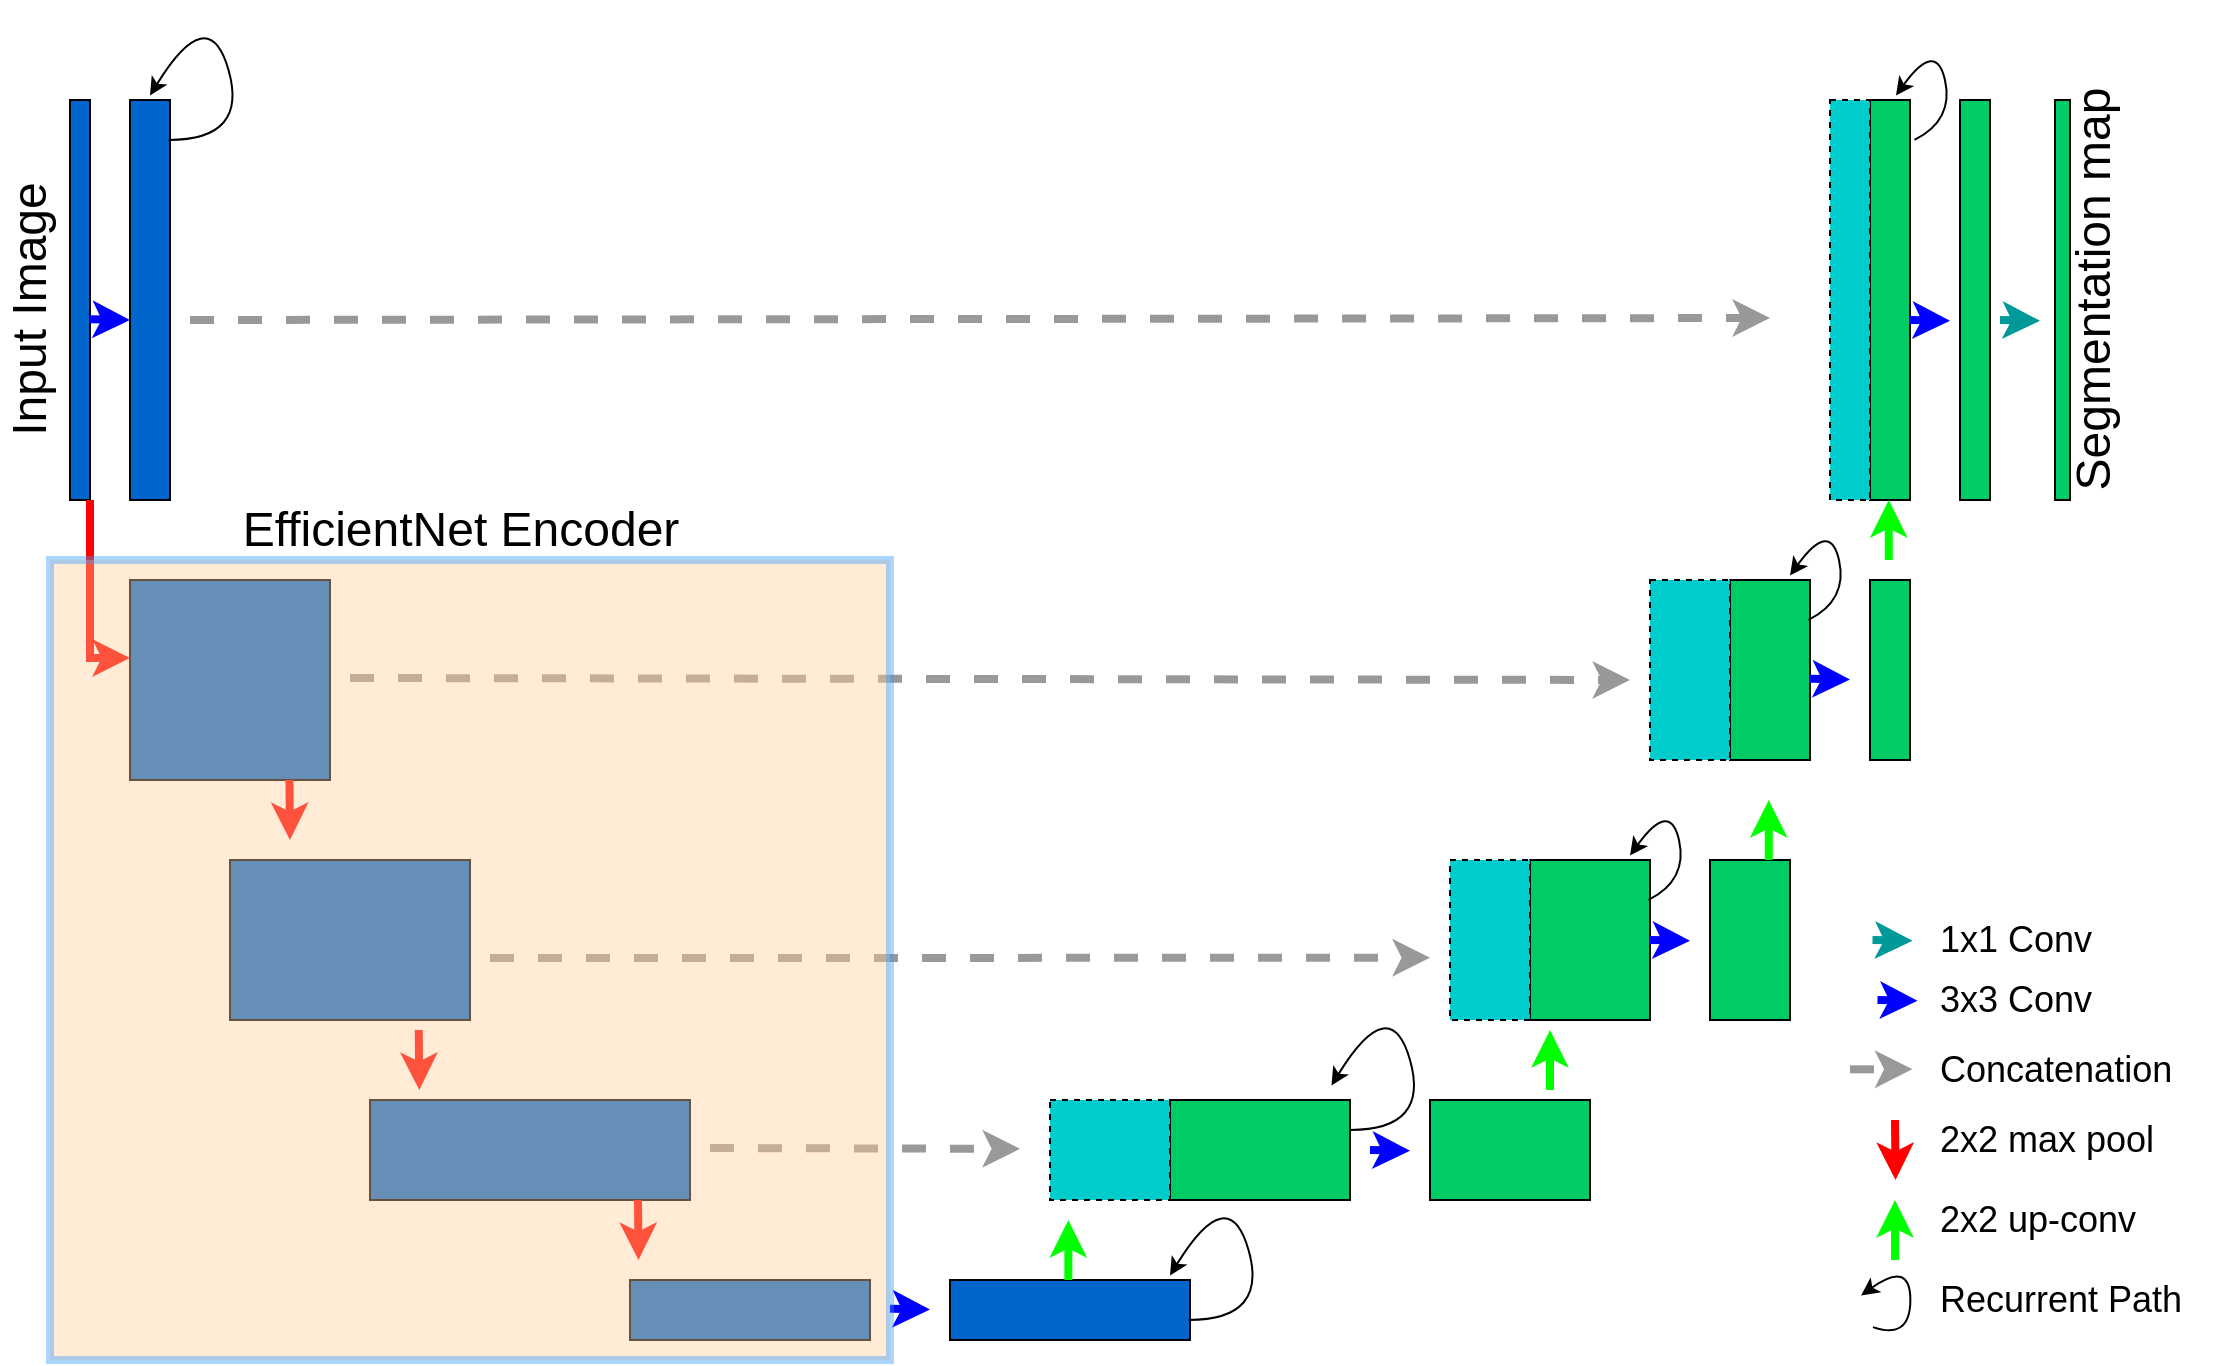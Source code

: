 <mxfile version="20.2.5" type="github"><diagram id="FYNhYHmv1s_CumY7zgUR" name="Page-1"><mxGraphModel dx="1022" dy="616" grid="1" gridSize="10" guides="1" tooltips="1" connect="1" arrows="1" fold="1" page="1" pageScale="1" pageWidth="850" pageHeight="1100" math="0" shadow="0"><root><mxCell id="0"/><mxCell id="1" parent="0"/><mxCell id="4mGMMcV-dmcy6XdPtMPO-14" value="" style="group" parent="1" vertex="1" connectable="0"><mxGeometry x="105" y="100" width="1107.5" height="680" as="geometry"/></mxCell><mxCell id="ulKWUaOaeuFDGbGcjOlc-2" value="" style="verticalLabelPosition=bottom;verticalAlign=top;html=1;shape=mxgraph.basic.rect;fillColor2=none;strokeWidth=1;size=20;indent=5;fillColor=#0066CC;" parent="4mGMMcV-dmcy6XdPtMPO-14" vertex="1"><mxGeometry x="35" y="50" width="10" height="200" as="geometry"/></mxCell><mxCell id="ulKWUaOaeuFDGbGcjOlc-3" value="" style="verticalLabelPosition=bottom;verticalAlign=top;html=1;shape=mxgraph.basic.rect;fillColor2=none;strokeWidth=1;size=20;indent=5;fillColor=#0066CC;" parent="4mGMMcV-dmcy6XdPtMPO-14" vertex="1"><mxGeometry x="65" y="50" width="20" height="200" as="geometry"/></mxCell><mxCell id="ulKWUaOaeuFDGbGcjOlc-5" value="" style="verticalLabelPosition=bottom;verticalAlign=top;html=1;shape=mxgraph.basic.rect;fillColor2=none;strokeWidth=1;size=20;indent=5;fillColor=#0066CC;" parent="4mGMMcV-dmcy6XdPtMPO-14" vertex="1"><mxGeometry x="65" y="290" width="100" height="100" as="geometry"/></mxCell><mxCell id="ulKWUaOaeuFDGbGcjOlc-7" value="" style="verticalLabelPosition=bottom;verticalAlign=top;html=1;shape=mxgraph.basic.rect;fillColor2=none;strokeWidth=1;size=20;indent=5;fillColor=#0066CC;" parent="4mGMMcV-dmcy6XdPtMPO-14" vertex="1"><mxGeometry x="115" y="430" width="120" height="80" as="geometry"/></mxCell><mxCell id="ulKWUaOaeuFDGbGcjOlc-10" value="" style="verticalLabelPosition=bottom;verticalAlign=top;html=1;shape=mxgraph.basic.rect;fillColor2=none;strokeWidth=1;size=20;indent=5;fillColor=#0066CC;" parent="4mGMMcV-dmcy6XdPtMPO-14" vertex="1"><mxGeometry x="185" y="550" width="160" height="50" as="geometry"/></mxCell><mxCell id="ulKWUaOaeuFDGbGcjOlc-14" value="" style="verticalLabelPosition=bottom;verticalAlign=top;html=1;shape=mxgraph.basic.rect;fillColor2=none;strokeWidth=1;size=20;indent=5;fillColor=#0066CC;" parent="4mGMMcV-dmcy6XdPtMPO-14" vertex="1"><mxGeometry x="315" y="640" width="120" height="30" as="geometry"/></mxCell><mxCell id="ulKWUaOaeuFDGbGcjOlc-15" value="" style="verticalLabelPosition=bottom;verticalAlign=top;html=1;shape=mxgraph.basic.rect;fillColor2=none;strokeWidth=1;size=20;indent=5;fillColor=#0066CC;" parent="4mGMMcV-dmcy6XdPtMPO-14" vertex="1"><mxGeometry x="475" y="640" width="120" height="30" as="geometry"/></mxCell><mxCell id="ulKWUaOaeuFDGbGcjOlc-16" value="" style="verticalLabelPosition=bottom;verticalAlign=top;html=1;shape=mxgraph.basic.rect;fillColor2=none;strokeWidth=1;size=20;indent=5;fillColor=#00CC66;" parent="4mGMMcV-dmcy6XdPtMPO-14" vertex="1"><mxGeometry x="585" y="550" width="90" height="50" as="geometry"/></mxCell><mxCell id="ulKWUaOaeuFDGbGcjOlc-17" value="" style="verticalLabelPosition=bottom;verticalAlign=top;html=1;shape=mxgraph.basic.rect;fillColor2=none;strokeWidth=1;size=20;indent=5;fillColor=#00CC66;" parent="4mGMMcV-dmcy6XdPtMPO-14" vertex="1"><mxGeometry x="715" y="550" width="80" height="50" as="geometry"/></mxCell><mxCell id="ulKWUaOaeuFDGbGcjOlc-18" value="" style="verticalLabelPosition=bottom;verticalAlign=top;html=1;shape=mxgraph.basic.rect;fillColor2=none;strokeWidth=1;size=20;indent=5;fillColor=#00CCCC;dashed=1;" parent="4mGMMcV-dmcy6XdPtMPO-14" vertex="1"><mxGeometry x="525" y="550" width="60" height="50" as="geometry"/></mxCell><mxCell id="ulKWUaOaeuFDGbGcjOlc-20" value="" style="verticalLabelPosition=bottom;verticalAlign=top;html=1;shape=mxgraph.basic.rect;fillColor2=none;strokeWidth=1;size=20;indent=5;fillColor=#00CC66;" parent="4mGMMcV-dmcy6XdPtMPO-14" vertex="1"><mxGeometry x="765" y="430" width="60" height="80" as="geometry"/></mxCell><mxCell id="ulKWUaOaeuFDGbGcjOlc-22" value="" style="verticalLabelPosition=bottom;verticalAlign=top;html=1;shape=mxgraph.basic.rect;fillColor2=none;strokeWidth=1;size=20;indent=5;fillColor=#00CC66;" parent="4mGMMcV-dmcy6XdPtMPO-14" vertex="1"><mxGeometry x="855" y="430" width="40" height="80" as="geometry"/></mxCell><mxCell id="ulKWUaOaeuFDGbGcjOlc-23" value="" style="verticalLabelPosition=bottom;verticalAlign=top;html=1;shape=mxgraph.basic.rect;fillColor2=none;strokeWidth=1;size=20;indent=5;fillColor=#00CCCC;dashed=1;" parent="4mGMMcV-dmcy6XdPtMPO-14" vertex="1"><mxGeometry x="725" y="430" width="40" height="80" as="geometry"/></mxCell><mxCell id="ulKWUaOaeuFDGbGcjOlc-24" value="" style="verticalLabelPosition=bottom;verticalAlign=top;html=1;shape=mxgraph.basic.rect;fillColor2=none;strokeWidth=1;size=20;indent=5;fillColor=#00CC66;" parent="4mGMMcV-dmcy6XdPtMPO-14" vertex="1"><mxGeometry x="865" y="290" width="40" height="90" as="geometry"/></mxCell><mxCell id="ulKWUaOaeuFDGbGcjOlc-26" value="" style="verticalLabelPosition=bottom;verticalAlign=top;html=1;shape=mxgraph.basic.rect;fillColor2=none;strokeWidth=1;size=20;indent=5;fillColor=#00CCCC;dashed=1;" parent="4mGMMcV-dmcy6XdPtMPO-14" vertex="1"><mxGeometry x="825" y="290" width="40" height="90" as="geometry"/></mxCell><mxCell id="ulKWUaOaeuFDGbGcjOlc-27" value="" style="verticalLabelPosition=bottom;verticalAlign=top;html=1;shape=mxgraph.basic.rect;fillColor2=none;strokeWidth=1;size=20;indent=5;fillColor=#00CC66;" parent="4mGMMcV-dmcy6XdPtMPO-14" vertex="1"><mxGeometry x="935" y="290" width="20" height="90" as="geometry"/></mxCell><mxCell id="ulKWUaOaeuFDGbGcjOlc-28" value="" style="verticalLabelPosition=bottom;verticalAlign=top;html=1;shape=mxgraph.basic.rect;fillColor2=none;strokeWidth=1;size=20;indent=5;fillColor=#00CC66;" parent="4mGMMcV-dmcy6XdPtMPO-14" vertex="1"><mxGeometry x="935" y="50" width="20" height="200" as="geometry"/></mxCell><mxCell id="ulKWUaOaeuFDGbGcjOlc-29" value="" style="verticalLabelPosition=bottom;verticalAlign=top;html=1;shape=mxgraph.basic.rect;fillColor2=none;strokeWidth=1;size=20;indent=5;fillColor=#00CC66;" parent="4mGMMcV-dmcy6XdPtMPO-14" vertex="1"><mxGeometry x="980" y="50" width="15" height="200" as="geometry"/></mxCell><mxCell id="ulKWUaOaeuFDGbGcjOlc-30" value="" style="verticalLabelPosition=bottom;verticalAlign=top;html=1;shape=mxgraph.basic.rect;fillColor2=none;strokeWidth=1;size=20;indent=5;fillColor=#00CCCC;dashed=1;" parent="4mGMMcV-dmcy6XdPtMPO-14" vertex="1"><mxGeometry x="915" y="50" width="20" height="200" as="geometry"/></mxCell><mxCell id="ulKWUaOaeuFDGbGcjOlc-40" value="" style="endArrow=classic;html=1;rounded=0;strokeWidth=4;strokeColor=#999999;dashed=1;" parent="4mGMMcV-dmcy6XdPtMPO-14" edge="1"><mxGeometry width="50" height="50" relative="1" as="geometry"><mxPoint x="355" y="574" as="sourcePoint"/><mxPoint x="510" y="574.44" as="targetPoint"/></mxGeometry></mxCell><mxCell id="ulKWUaOaeuFDGbGcjOlc-41" value="" style="endArrow=classic;html=1;rounded=0;strokeWidth=4;strokeColor=#999999;dashed=1;" parent="4mGMMcV-dmcy6XdPtMPO-14" edge="1"><mxGeometry width="50" height="50" relative="1" as="geometry"><mxPoint x="245" y="479" as="sourcePoint"/><mxPoint x="715" y="478.89" as="targetPoint"/></mxGeometry></mxCell><mxCell id="ulKWUaOaeuFDGbGcjOlc-42" value="" style="endArrow=classic;html=1;rounded=0;strokeWidth=4;strokeColor=#999999;dashed=1;startArrow=none;" parent="4mGMMcV-dmcy6XdPtMPO-14" edge="1"><mxGeometry width="50" height="50" relative="1" as="geometry"><mxPoint x="175" y="339" as="sourcePoint"/><mxPoint x="815" y="340" as="targetPoint"/></mxGeometry></mxCell><mxCell id="ulKWUaOaeuFDGbGcjOlc-43" value="" style="endArrow=classic;html=1;rounded=0;strokeWidth=4;strokeColor=#999999;dashed=1;startArrow=none;" parent="4mGMMcV-dmcy6XdPtMPO-14" edge="1"><mxGeometry width="50" height="50" relative="1" as="geometry"><mxPoint x="95" y="160" as="sourcePoint"/><mxPoint x="885" y="159" as="targetPoint"/></mxGeometry></mxCell><mxCell id="ulKWUaOaeuFDGbGcjOlc-53" value="" style="endArrow=classic;html=1;rounded=0;strokeColor=#0000FF;strokeWidth=4;" parent="4mGMMcV-dmcy6XdPtMPO-14" edge="1"><mxGeometry width="50" height="50" relative="1" as="geometry"><mxPoint x="45" y="159.58" as="sourcePoint"/><mxPoint x="65" y="160.0" as="targetPoint"/></mxGeometry></mxCell><mxCell id="ulKWUaOaeuFDGbGcjOlc-56" value="" style="endArrow=classic;html=1;rounded=0;strokeColor=#0000FF;strokeWidth=4;" parent="4mGMMcV-dmcy6XdPtMPO-14" edge="1"><mxGeometry width="50" height="50" relative="1" as="geometry"><mxPoint x="445" y="654.38" as="sourcePoint"/><mxPoint x="465" y="654.8" as="targetPoint"/></mxGeometry></mxCell><mxCell id="ulKWUaOaeuFDGbGcjOlc-57" value="" style="endArrow=classic;html=1;rounded=0;strokeColor=#0000FF;strokeWidth=4;" parent="4mGMMcV-dmcy6XdPtMPO-14" edge="1"><mxGeometry width="50" height="50" relative="1" as="geometry"><mxPoint x="685.0" y="575.0" as="sourcePoint"/><mxPoint x="705.0" y="575.42" as="targetPoint"/></mxGeometry></mxCell><mxCell id="ulKWUaOaeuFDGbGcjOlc-61" value="" style="endArrow=classic;html=1;rounded=0;strokeColor=#0000FF;strokeWidth=4;" parent="4mGMMcV-dmcy6XdPtMPO-14" edge="1"><mxGeometry width="50" height="50" relative="1" as="geometry"><mxPoint x="825" y="470" as="sourcePoint"/><mxPoint x="845" y="470.42" as="targetPoint"/></mxGeometry></mxCell><mxCell id="ulKWUaOaeuFDGbGcjOlc-63" value="" style="endArrow=classic;html=1;rounded=0;strokeColor=#0000FF;strokeWidth=4;" parent="4mGMMcV-dmcy6XdPtMPO-14" edge="1"><mxGeometry width="50" height="50" relative="1" as="geometry"><mxPoint x="905" y="339.38" as="sourcePoint"/><mxPoint x="925" y="339.8" as="targetPoint"/></mxGeometry></mxCell><mxCell id="ulKWUaOaeuFDGbGcjOlc-64" value="" style="endArrow=classic;html=1;rounded=0;strokeColor=#0000FF;strokeWidth=4;" parent="4mGMMcV-dmcy6XdPtMPO-14" edge="1"><mxGeometry width="50" height="50" relative="1" as="geometry"><mxPoint x="955" y="160" as="sourcePoint"/><mxPoint x="975" y="160.42" as="targetPoint"/></mxGeometry></mxCell><mxCell id="ulKWUaOaeuFDGbGcjOlc-66" value="" style="endArrow=classic;html=1;rounded=0;strokeColor=#009999;strokeWidth=4;" parent="4mGMMcV-dmcy6XdPtMPO-14" edge="1"><mxGeometry width="50" height="50" relative="1" as="geometry"><mxPoint x="1000" y="160" as="sourcePoint"/><mxPoint x="1020" y="160.42" as="targetPoint"/></mxGeometry></mxCell><mxCell id="ulKWUaOaeuFDGbGcjOlc-68" value="" style="endArrow=classic;html=1;rounded=0;strokeColor=#FF0000;strokeWidth=4;" parent="4mGMMcV-dmcy6XdPtMPO-14" edge="1"><mxGeometry width="50" height="50" relative="1" as="geometry"><mxPoint x="45" y="250" as="sourcePoint"/><mxPoint x="65" y="329" as="targetPoint"/><Array as="points"><mxPoint x="45" y="329"/></Array></mxGeometry></mxCell><mxCell id="ulKWUaOaeuFDGbGcjOlc-69" value="" style="endArrow=classic;html=1;rounded=0;strokeColor=#FF0000;strokeWidth=4;" parent="4mGMMcV-dmcy6XdPtMPO-14" edge="1"><mxGeometry width="50" height="50" relative="1" as="geometry"><mxPoint x="144.72" y="390" as="sourcePoint"/><mxPoint x="145" y="420" as="targetPoint"/></mxGeometry></mxCell><mxCell id="ulKWUaOaeuFDGbGcjOlc-70" value="" style="endArrow=classic;html=1;rounded=0;strokeColor=#FF0000;strokeWidth=4;" parent="4mGMMcV-dmcy6XdPtMPO-14" edge="1"><mxGeometry width="50" height="50" relative="1" as="geometry"><mxPoint x="209.37" y="515" as="sourcePoint"/><mxPoint x="209.65" y="545" as="targetPoint"/></mxGeometry></mxCell><mxCell id="ulKWUaOaeuFDGbGcjOlc-71" value="" style="endArrow=classic;html=1;rounded=0;strokeColor=#00FF00;strokeWidth=4;" parent="4mGMMcV-dmcy6XdPtMPO-14" edge="1"><mxGeometry width="50" height="50" relative="1" as="geometry"><mxPoint x="775" y="545" as="sourcePoint"/><mxPoint x="775" y="515" as="targetPoint"/></mxGeometry></mxCell><mxCell id="ulKWUaOaeuFDGbGcjOlc-72" value="" style="endArrow=classic;html=1;rounded=0;strokeColor=#00FF00;strokeWidth=4;" parent="4mGMMcV-dmcy6XdPtMPO-14" edge="1"><mxGeometry width="50" height="50" relative="1" as="geometry"><mxPoint x="884.38" y="430" as="sourcePoint"/><mxPoint x="884.38" y="400" as="targetPoint"/></mxGeometry></mxCell><mxCell id="ulKWUaOaeuFDGbGcjOlc-73" value="" style="endArrow=classic;html=1;rounded=0;strokeColor=#00FF00;strokeWidth=4;" parent="4mGMMcV-dmcy6XdPtMPO-14" edge="1"><mxGeometry width="50" height="50" relative="1" as="geometry"><mxPoint x="944.38" y="280" as="sourcePoint"/><mxPoint x="944.38" y="250" as="targetPoint"/></mxGeometry></mxCell><mxCell id="ulKWUaOaeuFDGbGcjOlc-81" value="" style="endArrow=classic;html=1;rounded=0;strokeColor=#FF0000;strokeWidth=4;" parent="4mGMMcV-dmcy6XdPtMPO-14" edge="1"><mxGeometry width="50" height="50" relative="1" as="geometry"><mxPoint x="319.0" y="600" as="sourcePoint"/><mxPoint x="319.28" y="630" as="targetPoint"/></mxGeometry></mxCell><mxCell id="ulKWUaOaeuFDGbGcjOlc-82" value="" style="endArrow=classic;html=1;rounded=0;strokeColor=#00FF00;strokeWidth=4;" parent="4mGMMcV-dmcy6XdPtMPO-14" edge="1"><mxGeometry width="50" height="50" relative="1" as="geometry"><mxPoint x="534.17" y="640" as="sourcePoint"/><mxPoint x="534.17" y="610" as="targetPoint"/></mxGeometry></mxCell><mxCell id="ulKWUaOaeuFDGbGcjOlc-85" value="" style="endArrow=classic;html=1;rounded=0;strokeColor=#FF0000;strokeWidth=4;" parent="4mGMMcV-dmcy6XdPtMPO-14" edge="1"><mxGeometry width="50" height="50" relative="1" as="geometry"><mxPoint x="947.5" y="560" as="sourcePoint"/><mxPoint x="947.78" y="590" as="targetPoint"/></mxGeometry></mxCell><mxCell id="ulKWUaOaeuFDGbGcjOlc-86" value="" style="endArrow=classic;html=1;rounded=0;strokeColor=#00FF00;strokeWidth=4;" parent="4mGMMcV-dmcy6XdPtMPO-14" edge="1"><mxGeometry width="50" height="50" relative="1" as="geometry"><mxPoint x="947.5" y="630" as="sourcePoint"/><mxPoint x="947.5" y="600" as="targetPoint"/></mxGeometry></mxCell><mxCell id="ulKWUaOaeuFDGbGcjOlc-90" value="2x2 max pool" style="text;html=1;resizable=0;autosize=1;align=left;verticalAlign=middle;points=[];fillColor=none;strokeColor=none;rounded=0;dashed=1;fontSize=18;" parent="4mGMMcV-dmcy6XdPtMPO-14" vertex="1"><mxGeometry x="967.5" y="555" width="120" height="30" as="geometry"/></mxCell><mxCell id="ulKWUaOaeuFDGbGcjOlc-91" value="2x2 up-conv" style="text;html=1;resizable=0;autosize=1;align=left;verticalAlign=middle;points=[];fillColor=none;strokeColor=none;rounded=0;dashed=1;fontSize=18;" parent="4mGMMcV-dmcy6XdPtMPO-14" vertex="1"><mxGeometry x="967.5" y="595" width="110" height="30" as="geometry"/></mxCell><mxCell id="ulKWUaOaeuFDGbGcjOlc-92" value="Recurrent Path" style="text;html=1;resizable=0;autosize=1;align=left;verticalAlign=middle;points=[];fillColor=none;strokeColor=none;rounded=0;dashed=1;fontSize=18;" parent="4mGMMcV-dmcy6XdPtMPO-14" vertex="1"><mxGeometry x="967.5" y="635" width="140" height="30" as="geometry"/></mxCell><mxCell id="BSFl4g9KpCTnuzUvrlPb-4" value="" style="verticalLabelPosition=bottom;verticalAlign=top;html=1;shape=mxgraph.basic.rect;fillColor2=none;strokeWidth=1;size=20;indent=5;fillColor=#00CC66;" parent="4mGMMcV-dmcy6XdPtMPO-14" vertex="1"><mxGeometry x="1027.5" y="50" width="7.5" height="200" as="geometry"/></mxCell><mxCell id="BSFl4g9KpCTnuzUvrlPb-6" value="" style="curved=1;endArrow=classic;html=1;rounded=0;fontSize=40;strokeColor=#000000;strokeWidth=1;entryX=1.037;entryY=-0.025;entryDx=0;entryDy=0;entryPerimeter=0;exitX=1.5;exitY=0.222;exitDx=0;exitDy=0;exitPerimeter=0;" parent="4mGMMcV-dmcy6XdPtMPO-14" edge="1"><mxGeometry width="50" height="50" relative="1" as="geometry"><mxPoint x="824.26" y="449.98" as="sourcePoint"/><mxPoint x="815.0" y="427.75" as="targetPoint"/><Array as="points"><mxPoint x="844" y="440"/><mxPoint x="835" y="400"/></Array></mxGeometry></mxCell><mxCell id="BSFl4g9KpCTnuzUvrlPb-7" value="" style="curved=1;endArrow=classic;html=1;rounded=0;fontSize=40;strokeColor=#000000;strokeWidth=1;entryX=1.037;entryY=-0.025;entryDx=0;entryDy=0;entryPerimeter=0;exitX=1.5;exitY=0.222;exitDx=0;exitDy=0;exitPerimeter=0;" parent="4mGMMcV-dmcy6XdPtMPO-14" edge="1"><mxGeometry width="50" height="50" relative="1" as="geometry"><mxPoint x="675.0" y="564.98" as="sourcePoint"/><mxPoint x="665.74" y="542.75" as="targetPoint"/><Array as="points"><mxPoint x="715" y="565"/><mxPoint x="695" y="495"/></Array></mxGeometry></mxCell><mxCell id="BSFl4g9KpCTnuzUvrlPb-9" value="" style="curved=1;endArrow=classic;html=1;rounded=0;fontSize=40;strokeColor=#000000;strokeWidth=1;entryX=1.037;entryY=-0.025;entryDx=0;entryDy=0;entryPerimeter=0;exitX=1.5;exitY=0.222;exitDx=0;exitDy=0;exitPerimeter=0;" parent="4mGMMcV-dmcy6XdPtMPO-14" edge="1"><mxGeometry width="50" height="50" relative="1" as="geometry"><mxPoint x="594.26" y="659.98" as="sourcePoint"/><mxPoint x="585" y="637.75" as="targetPoint"/><Array as="points"><mxPoint x="634.26" y="660"/><mxPoint x="614.26" y="590"/></Array></mxGeometry></mxCell><mxCell id="BSFl4g9KpCTnuzUvrlPb-13" value="" style="curved=1;endArrow=classic;html=1;rounded=0;fontSize=40;strokeColor=#000000;strokeWidth=1;entryX=1.037;entryY=-0.025;entryDx=0;entryDy=0;entryPerimeter=0;exitX=1.5;exitY=0.222;exitDx=0;exitDy=0;exitPerimeter=0;" parent="4mGMMcV-dmcy6XdPtMPO-14" edge="1"><mxGeometry width="50" height="50" relative="1" as="geometry"><mxPoint x="84.26" y="69.98" as="sourcePoint"/><mxPoint x="75" y="47.75" as="targetPoint"/><Array as="points"><mxPoint x="124.26" y="70"/><mxPoint x="104.26"/></Array></mxGeometry></mxCell><mxCell id="BSFl4g9KpCTnuzUvrlPb-20" value="" style="endArrow=classic;html=1;rounded=0;strokeWidth=4;strokeColor=#999999;dashed=1;" parent="4mGMMcV-dmcy6XdPtMPO-14" edge="1"><mxGeometry width="50" height="50" relative="1" as="geometry"><mxPoint x="925" y="534.64" as="sourcePoint"/><mxPoint x="956.25" y="534.64" as="targetPoint"/></mxGeometry></mxCell><mxCell id="BSFl4g9KpCTnuzUvrlPb-21" value="Concatenation" style="text;html=1;resizable=0;autosize=1;align=left;verticalAlign=middle;points=[];fillColor=none;strokeColor=none;rounded=0;dashed=1;fontSize=18;" parent="4mGMMcV-dmcy6XdPtMPO-14" vertex="1"><mxGeometry x="967.5" y="520" width="130" height="30" as="geometry"/></mxCell><mxCell id="4mGMMcV-dmcy6XdPtMPO-1" value="" style="curved=1;endArrow=classic;html=1;rounded=0;fontSize=40;strokeColor=#000000;strokeWidth=1;entryX=1.037;entryY=-0.025;entryDx=0;entryDy=0;entryPerimeter=0;exitX=1.5;exitY=0.222;exitDx=0;exitDy=0;exitPerimeter=0;" parent="4mGMMcV-dmcy6XdPtMPO-14" edge="1"><mxGeometry width="50" height="50" relative="1" as="geometry"><mxPoint x="904.26" y="309.98" as="sourcePoint"/><mxPoint x="895" y="287.75" as="targetPoint"/><Array as="points"><mxPoint x="924" y="300"/><mxPoint x="915" y="260"/></Array></mxGeometry></mxCell><mxCell id="4mGMMcV-dmcy6XdPtMPO-2" value="" style="curved=1;endArrow=classic;html=1;rounded=0;fontSize=40;strokeColor=#000000;strokeWidth=1;entryX=1.037;entryY=-0.025;entryDx=0;entryDy=0;entryPerimeter=0;exitX=1.5;exitY=0.222;exitDx=0;exitDy=0;exitPerimeter=0;" parent="4mGMMcV-dmcy6XdPtMPO-14" edge="1"><mxGeometry width="50" height="50" relative="1" as="geometry"><mxPoint x="957.25" y="69.98" as="sourcePoint"/><mxPoint x="947.99" y="47.75" as="targetPoint"/><Array as="points"><mxPoint x="976.99" y="60"/><mxPoint x="967.99" y="20"/></Array></mxGeometry></mxCell><mxCell id="4mGMMcV-dmcy6XdPtMPO-4" value="" style="rounded=0;whiteSpace=wrap;html=1;fontSize=24;fontColor=#FFFFFF;strokeColor=#3399FF;strokeWidth=4;fillColor=#FFCC99;opacity=40;" parent="4mGMMcV-dmcy6XdPtMPO-14" vertex="1"><mxGeometry x="25" y="280" width="420" height="400" as="geometry"/></mxCell><mxCell id="4mGMMcV-dmcy6XdPtMPO-5" value="&lt;font color=&quot;#000000&quot;&gt;EfficientNet Encoder&lt;/font&gt;" style="text;html=1;align=center;verticalAlign=middle;resizable=0;points=[];autosize=1;strokeColor=none;fillColor=none;fontSize=24;fontColor=#FFFFFF;" parent="4mGMMcV-dmcy6XdPtMPO-14" vertex="1"><mxGeometry x="115" y="250" width="230" height="30" as="geometry"/></mxCell><mxCell id="4mGMMcV-dmcy6XdPtMPO-6" value="&lt;font color=&quot;#000000&quot;&gt;Input Image&lt;/font&gt;" style="text;html=1;align=center;verticalAlign=middle;resizable=0;points=[];autosize=1;strokeColor=none;fillColor=none;fontSize=24;fontColor=#FFFFFF;rotation=-90;" parent="4mGMMcV-dmcy6XdPtMPO-14" vertex="1"><mxGeometry x="-55" y="140" width="140" height="30" as="geometry"/></mxCell><mxCell id="4mGMMcV-dmcy6XdPtMPO-8" value="&lt;font color=&quot;#000000&quot;&gt;Segmentation map&lt;/font&gt;" style="text;html=1;align=center;verticalAlign=middle;resizable=0;points=[];autosize=1;strokeColor=none;fillColor=none;fontSize=24;fontColor=#FFFFFF;rotation=-90;" parent="4mGMMcV-dmcy6XdPtMPO-14" vertex="1"><mxGeometry x="936.99" y="130" width="220" height="30" as="geometry"/></mxCell><mxCell id="4mGMMcV-dmcy6XdPtMPO-9" value="" style="curved=1;endArrow=classic;html=1;rounded=0;fontSize=40;strokeColor=#000000;strokeWidth=1;entryX=1.037;entryY=-0.025;entryDx=0;entryDy=0;entryPerimeter=0;exitX=1.139;exitY=0.339;exitDx=0;exitDy=0;exitPerimeter=0;" parent="4mGMMcV-dmcy6XdPtMPO-14" edge="1"><mxGeometry width="50" height="50" relative="1" as="geometry"><mxPoint x="936.467" y="663.56" as="sourcePoint"/><mxPoint x="930.55" y="647.75" as="targetPoint"/><Array as="points"><mxPoint x="955.18" y="670"/><mxPoint x="955.18" y="630"/></Array></mxGeometry></mxCell><mxCell id="4mGMMcV-dmcy6XdPtMPO-10" value="" style="endArrow=classic;html=1;rounded=0;strokeColor=#0000FF;strokeWidth=4;" parent="4mGMMcV-dmcy6XdPtMPO-14" edge="1"><mxGeometry width="50" height="50" relative="1" as="geometry"><mxPoint x="938.75" y="500" as="sourcePoint"/><mxPoint x="958.75" y="500.42" as="targetPoint"/></mxGeometry></mxCell><mxCell id="4mGMMcV-dmcy6XdPtMPO-11" value="" style="endArrow=classic;html=1;rounded=0;strokeColor=#009999;strokeWidth=4;" parent="4mGMMcV-dmcy6XdPtMPO-14" edge="1"><mxGeometry width="50" height="50" relative="1" as="geometry"><mxPoint x="936.25" y="470" as="sourcePoint"/><mxPoint x="956.25" y="470.42" as="targetPoint"/></mxGeometry></mxCell><mxCell id="4mGMMcV-dmcy6XdPtMPO-12" value="3x3 Conv" style="text;html=1;resizable=0;autosize=1;align=left;verticalAlign=middle;points=[];fillColor=none;strokeColor=none;rounded=0;dashed=1;fontSize=18;" parent="4mGMMcV-dmcy6XdPtMPO-14" vertex="1"><mxGeometry x="967.5" y="485" width="90" height="30" as="geometry"/></mxCell><mxCell id="4mGMMcV-dmcy6XdPtMPO-13" value="1x1 Conv" style="text;html=1;resizable=0;autosize=1;align=left;verticalAlign=middle;points=[];fillColor=none;strokeColor=none;rounded=0;dashed=1;fontSize=18;" parent="4mGMMcV-dmcy6XdPtMPO-14" vertex="1"><mxGeometry x="967.5" y="455" width="90" height="30" as="geometry"/></mxCell></root></mxGraphModel></diagram></mxfile>